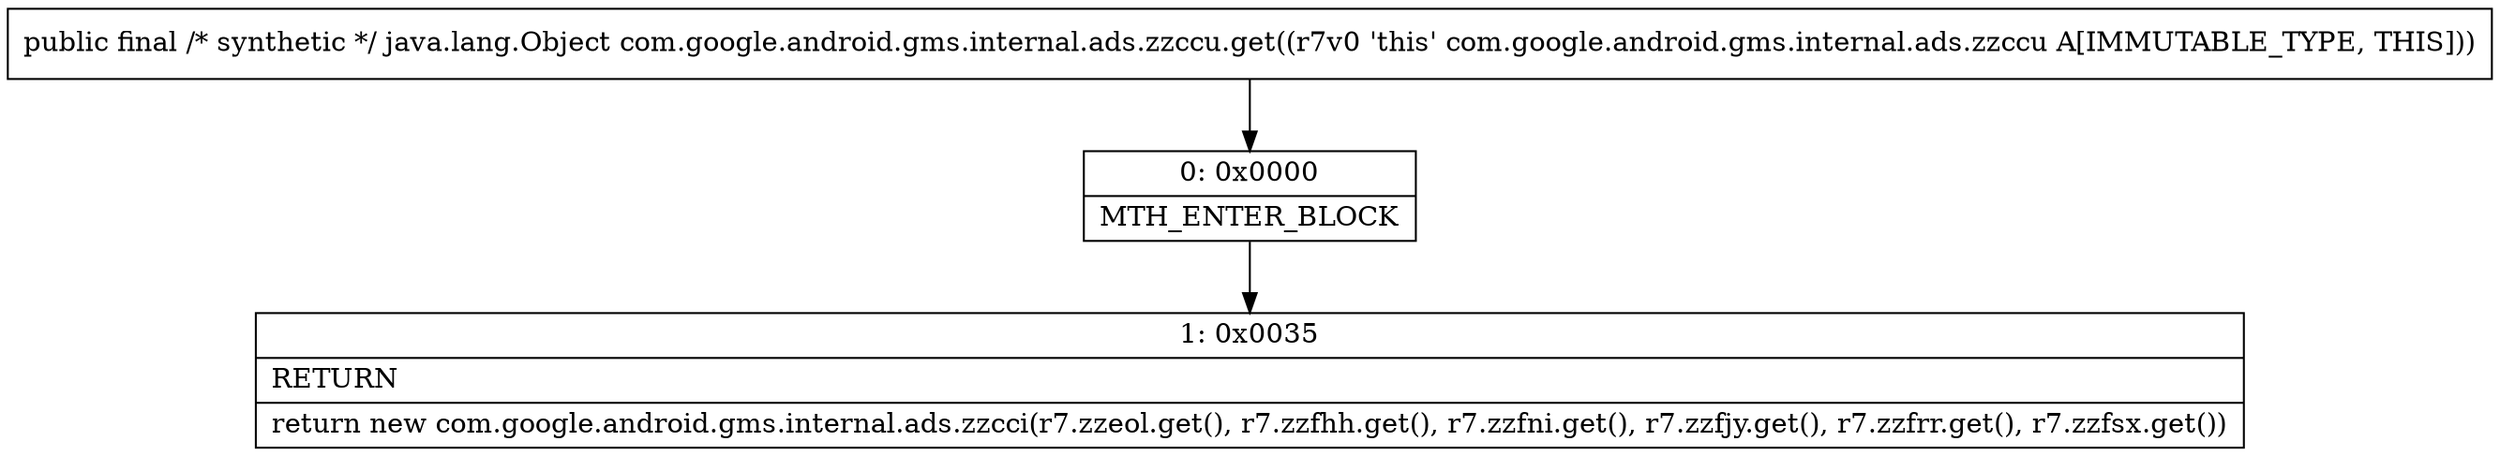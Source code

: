 digraph "CFG forcom.google.android.gms.internal.ads.zzccu.get()Ljava\/lang\/Object;" {
Node_0 [shape=record,label="{0\:\ 0x0000|MTH_ENTER_BLOCK\l}"];
Node_1 [shape=record,label="{1\:\ 0x0035|RETURN\l|return new com.google.android.gms.internal.ads.zzcci(r7.zzeol.get(), r7.zzfhh.get(), r7.zzfni.get(), r7.zzfjy.get(), r7.zzfrr.get(), r7.zzfsx.get())\l}"];
MethodNode[shape=record,label="{public final \/* synthetic *\/ java.lang.Object com.google.android.gms.internal.ads.zzccu.get((r7v0 'this' com.google.android.gms.internal.ads.zzccu A[IMMUTABLE_TYPE, THIS])) }"];
MethodNode -> Node_0;
Node_0 -> Node_1;
}


